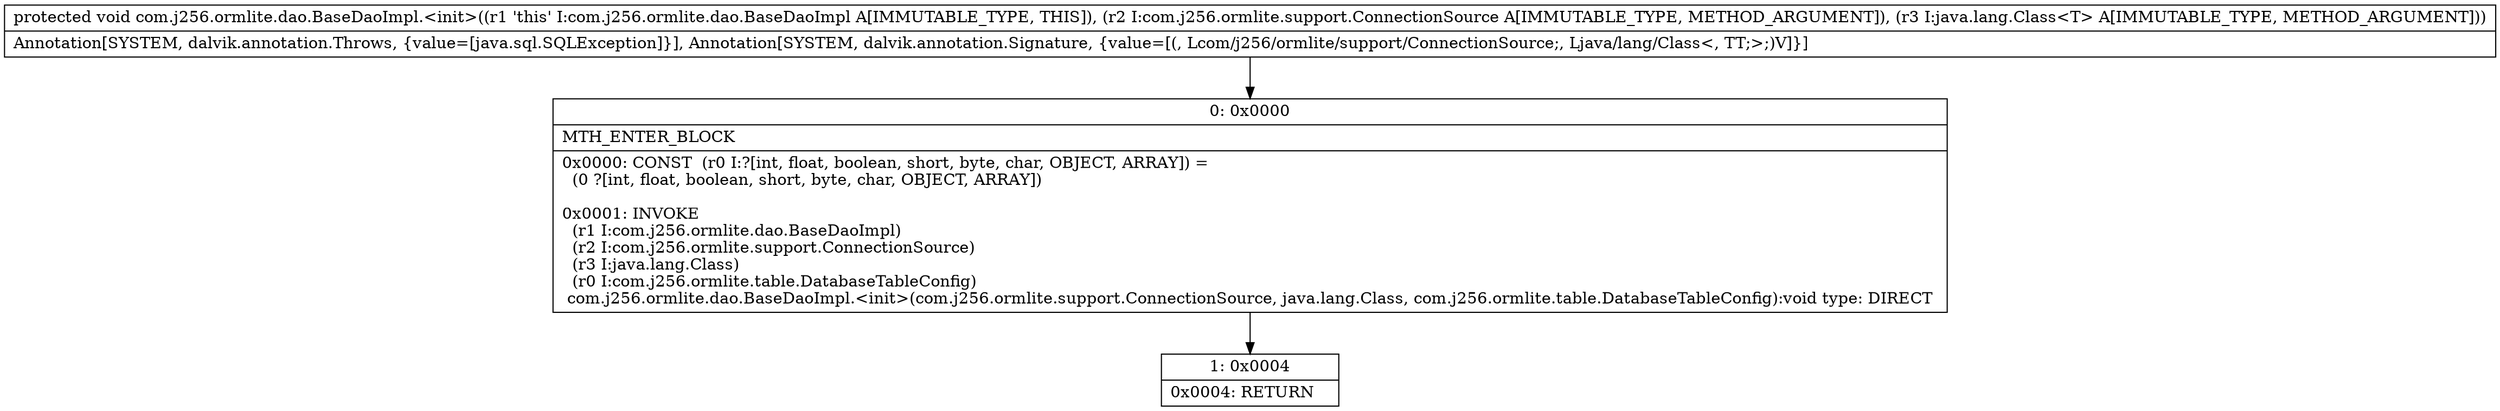 digraph "CFG forcom.j256.ormlite.dao.BaseDaoImpl.\<init\>(Lcom\/j256\/ormlite\/support\/ConnectionSource;Ljava\/lang\/Class;)V" {
Node_0 [shape=record,label="{0\:\ 0x0000|MTH_ENTER_BLOCK\l|0x0000: CONST  (r0 I:?[int, float, boolean, short, byte, char, OBJECT, ARRAY]) = \l  (0 ?[int, float, boolean, short, byte, char, OBJECT, ARRAY])\l \l0x0001: INVOKE  \l  (r1 I:com.j256.ormlite.dao.BaseDaoImpl)\l  (r2 I:com.j256.ormlite.support.ConnectionSource)\l  (r3 I:java.lang.Class)\l  (r0 I:com.j256.ormlite.table.DatabaseTableConfig)\l com.j256.ormlite.dao.BaseDaoImpl.\<init\>(com.j256.ormlite.support.ConnectionSource, java.lang.Class, com.j256.ormlite.table.DatabaseTableConfig):void type: DIRECT \l}"];
Node_1 [shape=record,label="{1\:\ 0x0004|0x0004: RETURN   \l}"];
MethodNode[shape=record,label="{protected void com.j256.ormlite.dao.BaseDaoImpl.\<init\>((r1 'this' I:com.j256.ormlite.dao.BaseDaoImpl A[IMMUTABLE_TYPE, THIS]), (r2 I:com.j256.ormlite.support.ConnectionSource A[IMMUTABLE_TYPE, METHOD_ARGUMENT]), (r3 I:java.lang.Class\<T\> A[IMMUTABLE_TYPE, METHOD_ARGUMENT]))  | Annotation[SYSTEM, dalvik.annotation.Throws, \{value=[java.sql.SQLException]\}], Annotation[SYSTEM, dalvik.annotation.Signature, \{value=[(, Lcom\/j256\/ormlite\/support\/ConnectionSource;, Ljava\/lang\/Class\<, TT;\>;)V]\}]\l}"];
MethodNode -> Node_0;
Node_0 -> Node_1;
}

